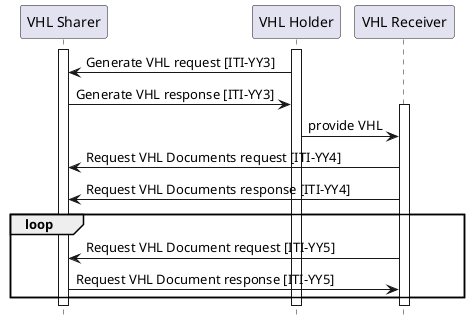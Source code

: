 @startuml
skinparam svgDimensionStyle false
hide footbox
participant "VHL Sharer" as VHLS
participant "VHL Holder" as VHLH
participant "VHL Receiver" as VHLR

activate VHLH
activate VHLS


VHLH -> VHLS : Generate VHL request [ITI-YY3]
VHLS -> VHLH : Generate VHL response [ITI-YY3]

activate VHLR
VHLH -> VHLR : provide VHL
VHLR -> VHLS : Request VHL Documents request [ITI-YY4]
VHLR -> VHLS : Request VHL Documents response [ITI-YY4]
loop
 VHLR -> VHLS : Request VHL Document request [ITI-YY5]
 VHLS -> VHLR : Request VHL Document response [ITI-YY5]
end loop

@enduml
